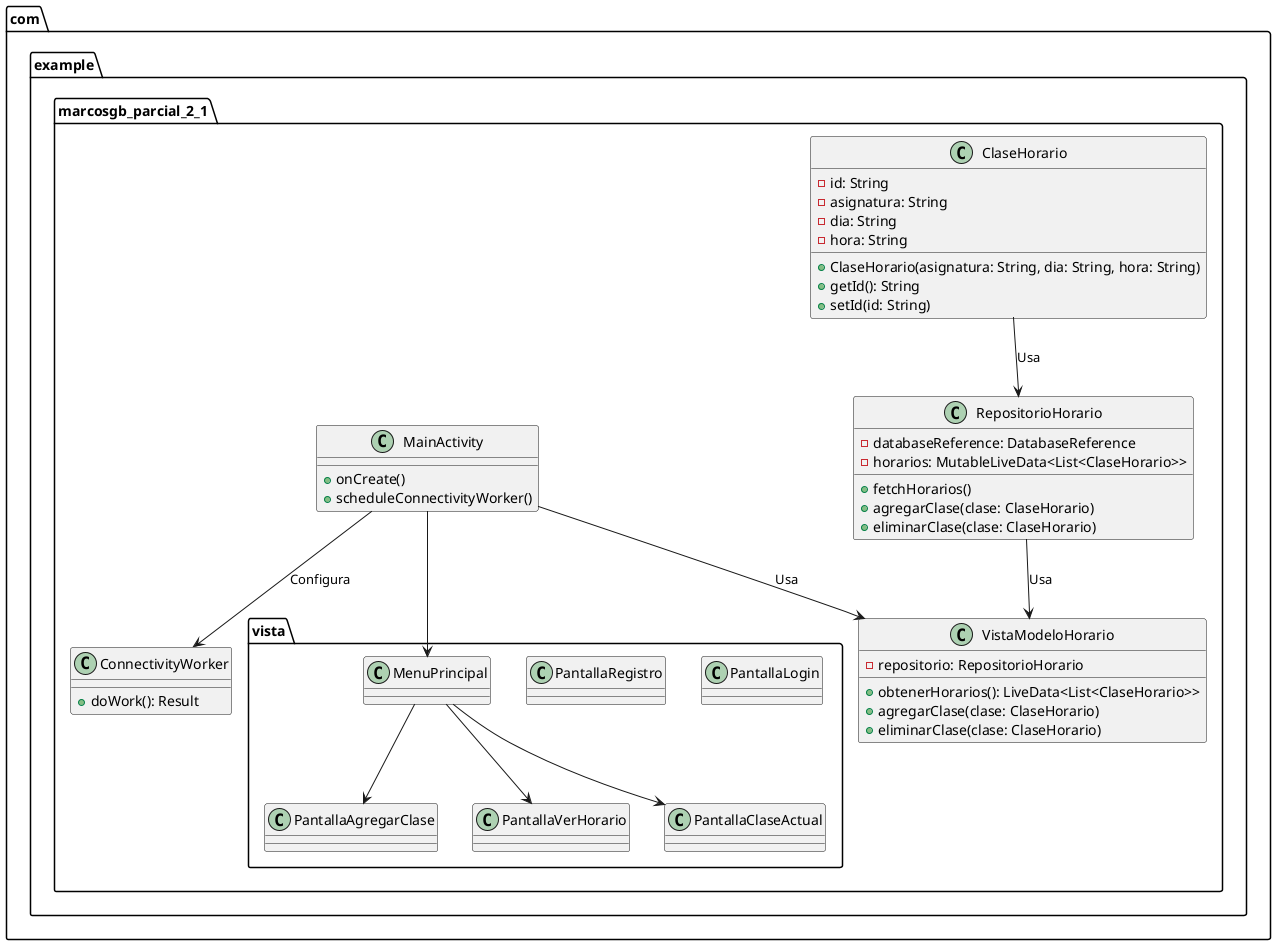 @startuml
package "com.example.marcosgb_parcial_2_1" {
    class ClaseHorario {
        - id: String
        - asignatura: String
        - dia: String
        - hora: String
        + ClaseHorario(asignatura: String, dia: String, hora: String)
        + getId(): String
        + setId(id: String)
    }

    class RepositorioHorario {
        - databaseReference: DatabaseReference
        - horarios: MutableLiveData<List<ClaseHorario>>
        + fetchHorarios()
        + agregarClase(clase: ClaseHorario)
        + eliminarClase(clase: ClaseHorario)
    }

    class VistaModeloHorario {
        - repositorio: RepositorioHorario
        + obtenerHorarios(): LiveData<List<ClaseHorario>>
        + agregarClase(clase: ClaseHorario)
        + eliminarClase(clase: ClaseHorario)
    }

    class ConnectivityWorker {
        + doWork(): Result
    }

    class MainActivity {
        + onCreate()
        + scheduleConnectivityWorker()
    }

    ClaseHorario --> RepositorioHorario : "Usa"
    RepositorioHorario --> VistaModeloHorario : "Usa"
    MainActivity --> ConnectivityWorker : "Configura"
    MainActivity --> VistaModeloHorario : "Usa"
}

package "com.example.marcosgb_parcial_2_1.vista" {
    class PantallaLogin
    class PantallaRegistro
    class MenuPrincipal
    class PantallaAgregarClase
    class PantallaVerHorario
    class PantallaClaseActual

    MainActivity --> MenuPrincipal
    MenuPrincipal --> PantallaAgregarClase
    MenuPrincipal --> PantallaVerHorario
    MenuPrincipal --> PantallaClaseActual
}
@enduml